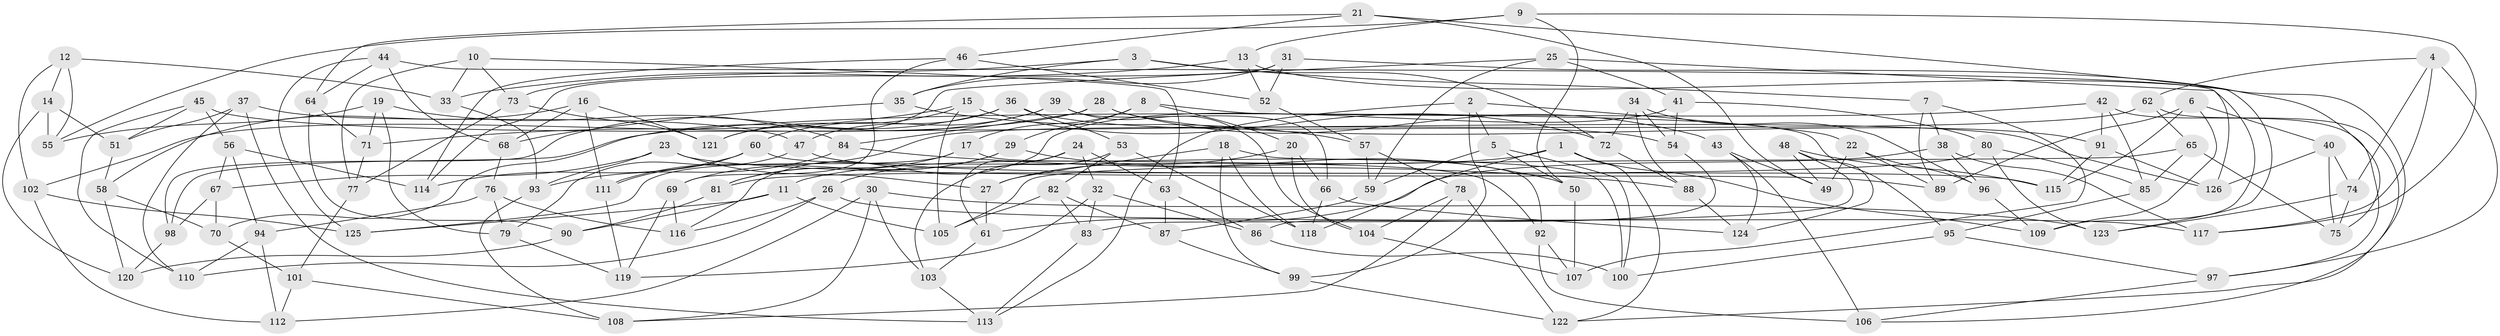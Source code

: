 // coarse degree distribution, {5: 0.125, 4: 0.7727272727272727, 3: 0.045454545454545456, 14: 0.011363636363636364, 7: 0.022727272727272728, 13: 0.011363636363636364, 12: 0.011363636363636364}
// Generated by graph-tools (version 1.1) at 2025/02/03/04/25 22:02:10]
// undirected, 126 vertices, 252 edges
graph export_dot {
graph [start="1"]
  node [color=gray90,style=filled];
  1;
  2;
  3;
  4;
  5;
  6;
  7;
  8;
  9;
  10;
  11;
  12;
  13;
  14;
  15;
  16;
  17;
  18;
  19;
  20;
  21;
  22;
  23;
  24;
  25;
  26;
  27;
  28;
  29;
  30;
  31;
  32;
  33;
  34;
  35;
  36;
  37;
  38;
  39;
  40;
  41;
  42;
  43;
  44;
  45;
  46;
  47;
  48;
  49;
  50;
  51;
  52;
  53;
  54;
  55;
  56;
  57;
  58;
  59;
  60;
  61;
  62;
  63;
  64;
  65;
  66;
  67;
  68;
  69;
  70;
  71;
  72;
  73;
  74;
  75;
  76;
  77;
  78;
  79;
  80;
  81;
  82;
  83;
  84;
  85;
  86;
  87;
  88;
  89;
  90;
  91;
  92;
  93;
  94;
  95;
  96;
  97;
  98;
  99;
  100;
  101;
  102;
  103;
  104;
  105;
  106;
  107;
  108;
  109;
  110;
  111;
  112;
  113;
  114;
  115;
  116;
  117;
  118;
  119;
  120;
  121;
  122;
  123;
  124;
  125;
  126;
  1 -- 118;
  1 -- 122;
  1 -- 109;
  1 -- 11;
  2 -- 99;
  2 -- 113;
  2 -- 5;
  2 -- 22;
  3 -- 73;
  3 -- 7;
  3 -- 35;
  3 -- 72;
  4 -- 74;
  4 -- 62;
  4 -- 97;
  4 -- 117;
  5 -- 50;
  5 -- 59;
  5 -- 100;
  6 -- 89;
  6 -- 109;
  6 -- 115;
  6 -- 40;
  7 -- 89;
  7 -- 38;
  7 -- 107;
  8 -- 17;
  8 -- 20;
  8 -- 29;
  8 -- 95;
  9 -- 55;
  9 -- 13;
  9 -- 117;
  9 -- 50;
  10 -- 33;
  10 -- 77;
  10 -- 63;
  10 -- 73;
  11 -- 125;
  11 -- 90;
  11 -- 105;
  12 -- 33;
  12 -- 102;
  12 -- 55;
  12 -- 14;
  13 -- 33;
  13 -- 52;
  13 -- 122;
  14 -- 51;
  14 -- 55;
  14 -- 120;
  15 -- 71;
  15 -- 105;
  15 -- 72;
  15 -- 121;
  16 -- 58;
  16 -- 111;
  16 -- 68;
  16 -- 121;
  17 -- 81;
  17 -- 125;
  17 -- 92;
  18 -- 27;
  18 -- 118;
  18 -- 100;
  18 -- 99;
  19 -- 71;
  19 -- 79;
  19 -- 84;
  19 -- 55;
  20 -- 66;
  20 -- 104;
  20 -- 27;
  21 -- 123;
  21 -- 49;
  21 -- 64;
  21 -- 46;
  22 -- 89;
  22 -- 49;
  22 -- 96;
  23 -- 89;
  23 -- 93;
  23 -- 27;
  23 -- 67;
  24 -- 26;
  24 -- 61;
  24 -- 63;
  24 -- 32;
  25 -- 41;
  25 -- 126;
  25 -- 121;
  25 -- 59;
  26 -- 110;
  26 -- 117;
  26 -- 116;
  27 -- 61;
  28 -- 43;
  28 -- 102;
  28 -- 91;
  28 -- 84;
  29 -- 81;
  29 -- 69;
  29 -- 50;
  30 -- 123;
  30 -- 108;
  30 -- 112;
  30 -- 103;
  31 -- 114;
  31 -- 35;
  31 -- 75;
  31 -- 52;
  32 -- 86;
  32 -- 83;
  32 -- 119;
  33 -- 93;
  34 -- 54;
  34 -- 72;
  34 -- 88;
  34 -- 96;
  35 -- 68;
  35 -- 57;
  36 -- 98;
  36 -- 53;
  36 -- 47;
  36 -- 54;
  37 -- 113;
  37 -- 110;
  37 -- 51;
  37 -- 47;
  38 -- 117;
  38 -- 96;
  38 -- 61;
  39 -- 70;
  39 -- 66;
  39 -- 60;
  39 -- 104;
  40 -- 74;
  40 -- 126;
  40 -- 75;
  41 -- 116;
  41 -- 54;
  41 -- 80;
  42 -- 97;
  42 -- 98;
  42 -- 91;
  42 -- 85;
  43 -- 124;
  43 -- 49;
  43 -- 106;
  44 -- 64;
  44 -- 109;
  44 -- 125;
  44 -- 68;
  45 -- 126;
  45 -- 56;
  45 -- 110;
  45 -- 51;
  46 -- 52;
  46 -- 114;
  46 -- 69;
  47 -- 79;
  47 -- 115;
  48 -- 115;
  48 -- 49;
  48 -- 124;
  48 -- 83;
  50 -- 107;
  51 -- 58;
  52 -- 57;
  53 -- 103;
  53 -- 82;
  53 -- 118;
  54 -- 86;
  56 -- 94;
  56 -- 114;
  56 -- 67;
  57 -- 78;
  57 -- 59;
  58 -- 70;
  58 -- 120;
  59 -- 87;
  60 -- 114;
  60 -- 111;
  60 -- 92;
  61 -- 103;
  62 -- 106;
  62 -- 111;
  62 -- 65;
  63 -- 86;
  63 -- 87;
  64 -- 90;
  64 -- 71;
  65 -- 105;
  65 -- 75;
  65 -- 85;
  66 -- 118;
  66 -- 124;
  67 -- 98;
  67 -- 70;
  68 -- 76;
  69 -- 116;
  69 -- 119;
  70 -- 101;
  71 -- 77;
  72 -- 88;
  73 -- 121;
  73 -- 77;
  74 -- 75;
  74 -- 123;
  76 -- 94;
  76 -- 116;
  76 -- 79;
  77 -- 101;
  78 -- 108;
  78 -- 104;
  78 -- 122;
  79 -- 119;
  80 -- 123;
  80 -- 81;
  80 -- 85;
  81 -- 90;
  82 -- 83;
  82 -- 87;
  82 -- 105;
  83 -- 113;
  84 -- 88;
  84 -- 93;
  85 -- 95;
  86 -- 100;
  87 -- 99;
  88 -- 124;
  90 -- 120;
  91 -- 126;
  91 -- 115;
  92 -- 106;
  92 -- 107;
  93 -- 108;
  94 -- 110;
  94 -- 112;
  95 -- 100;
  95 -- 97;
  96 -- 109;
  97 -- 106;
  98 -- 120;
  99 -- 122;
  101 -- 112;
  101 -- 108;
  102 -- 112;
  102 -- 125;
  103 -- 113;
  104 -- 107;
  111 -- 119;
}
